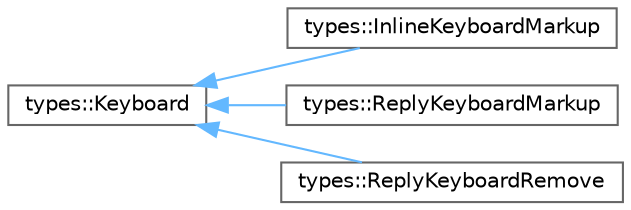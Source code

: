 digraph "Graphical Class Hierarchy"
{
 // LATEX_PDF_SIZE
  bgcolor="transparent";
  edge [fontname=Helvetica,fontsize=10,labelfontname=Helvetica,labelfontsize=10];
  node [fontname=Helvetica,fontsize=10,shape=box,height=0.2,width=0.4];
  rankdir="LR";
  Node0 [id="Node000000",label="types::Keyboard",height=0.2,width=0.4,color="grey40", fillcolor="white", style="filled",URL="$structtypes_1_1_keyboard.html",tooltip="Base struct for telegram keyboards."];
  Node0 -> Node1 [id="edge9_Node000000_Node000001",dir="back",color="steelblue1",style="solid",tooltip=" "];
  Node1 [id="Node000001",label="types::InlineKeyboardMarkup",height=0.2,width=0.4,color="grey40", fillcolor="white", style="filled",URL="$structtypes_1_1_inline_keyboard_markup.html",tooltip="Struct represents telegram inline keyboard."];
  Node0 -> Node2 [id="edge10_Node000000_Node000002",dir="back",color="steelblue1",style="solid",tooltip=" "];
  Node2 [id="Node000002",label="types::ReplyKeyboardMarkup",height=0.2,width=0.4,color="grey40", fillcolor="white", style="filled",URL="$structtypes_1_1_reply_keyboard_markup.html",tooltip="Struct represents telegram reply keyboard."];
  Node0 -> Node3 [id="edge11_Node000000_Node000003",dir="back",color="steelblue1",style="solid",tooltip=" "];
  Node3 [id="Node000003",label="types::ReplyKeyboardRemove",height=0.2,width=0.4,color="grey40", fillcolor="white", style="filled",URL="$structtypes_1_1_reply_keyboard_remove.html",tooltip="Object of this struct is using for remove current reply keyboard."];
}
